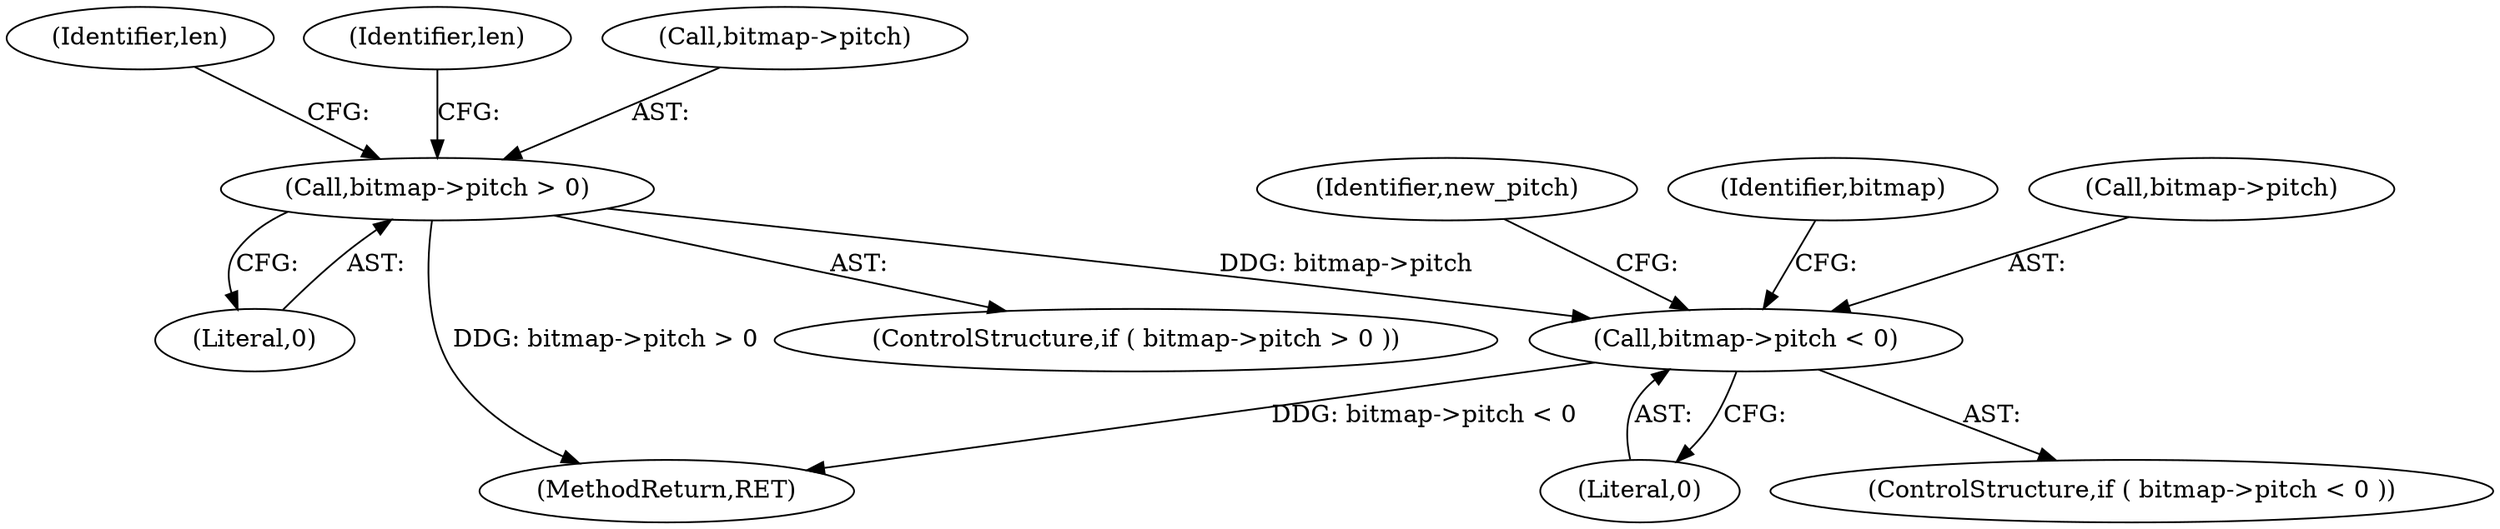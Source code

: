 digraph "0_savannah_b3500af717010137046ec4076d1e1c0641e33727_2@pointer" {
"1000421" [label="(Call,bitmap->pitch < 0)"];
"1000331" [label="(Call,bitmap->pitch > 0)"];
"1000331" [label="(Call,bitmap->pitch > 0)"];
"1000378" [label="(Identifier,len)"];
"1000421" [label="(Call,bitmap->pitch < 0)"];
"1000437" [label="(MethodReturn,RET)"];
"1000427" [label="(Identifier,new_pitch)"];
"1000335" [label="(Literal,0)"];
"1000339" [label="(Identifier,len)"];
"1000420" [label="(ControlStructure,if ( bitmap->pitch < 0 ))"];
"1000425" [label="(Literal,0)"];
"1000432" [label="(Identifier,bitmap)"];
"1000330" [label="(ControlStructure,if ( bitmap->pitch > 0 ))"];
"1000332" [label="(Call,bitmap->pitch)"];
"1000422" [label="(Call,bitmap->pitch)"];
"1000421" -> "1000420"  [label="AST: "];
"1000421" -> "1000425"  [label="CFG: "];
"1000422" -> "1000421"  [label="AST: "];
"1000425" -> "1000421"  [label="AST: "];
"1000427" -> "1000421"  [label="CFG: "];
"1000432" -> "1000421"  [label="CFG: "];
"1000421" -> "1000437"  [label="DDG: bitmap->pitch < 0"];
"1000331" -> "1000421"  [label="DDG: bitmap->pitch"];
"1000331" -> "1000330"  [label="AST: "];
"1000331" -> "1000335"  [label="CFG: "];
"1000332" -> "1000331"  [label="AST: "];
"1000335" -> "1000331"  [label="AST: "];
"1000339" -> "1000331"  [label="CFG: "];
"1000378" -> "1000331"  [label="CFG: "];
"1000331" -> "1000437"  [label="DDG: bitmap->pitch > 0"];
}

